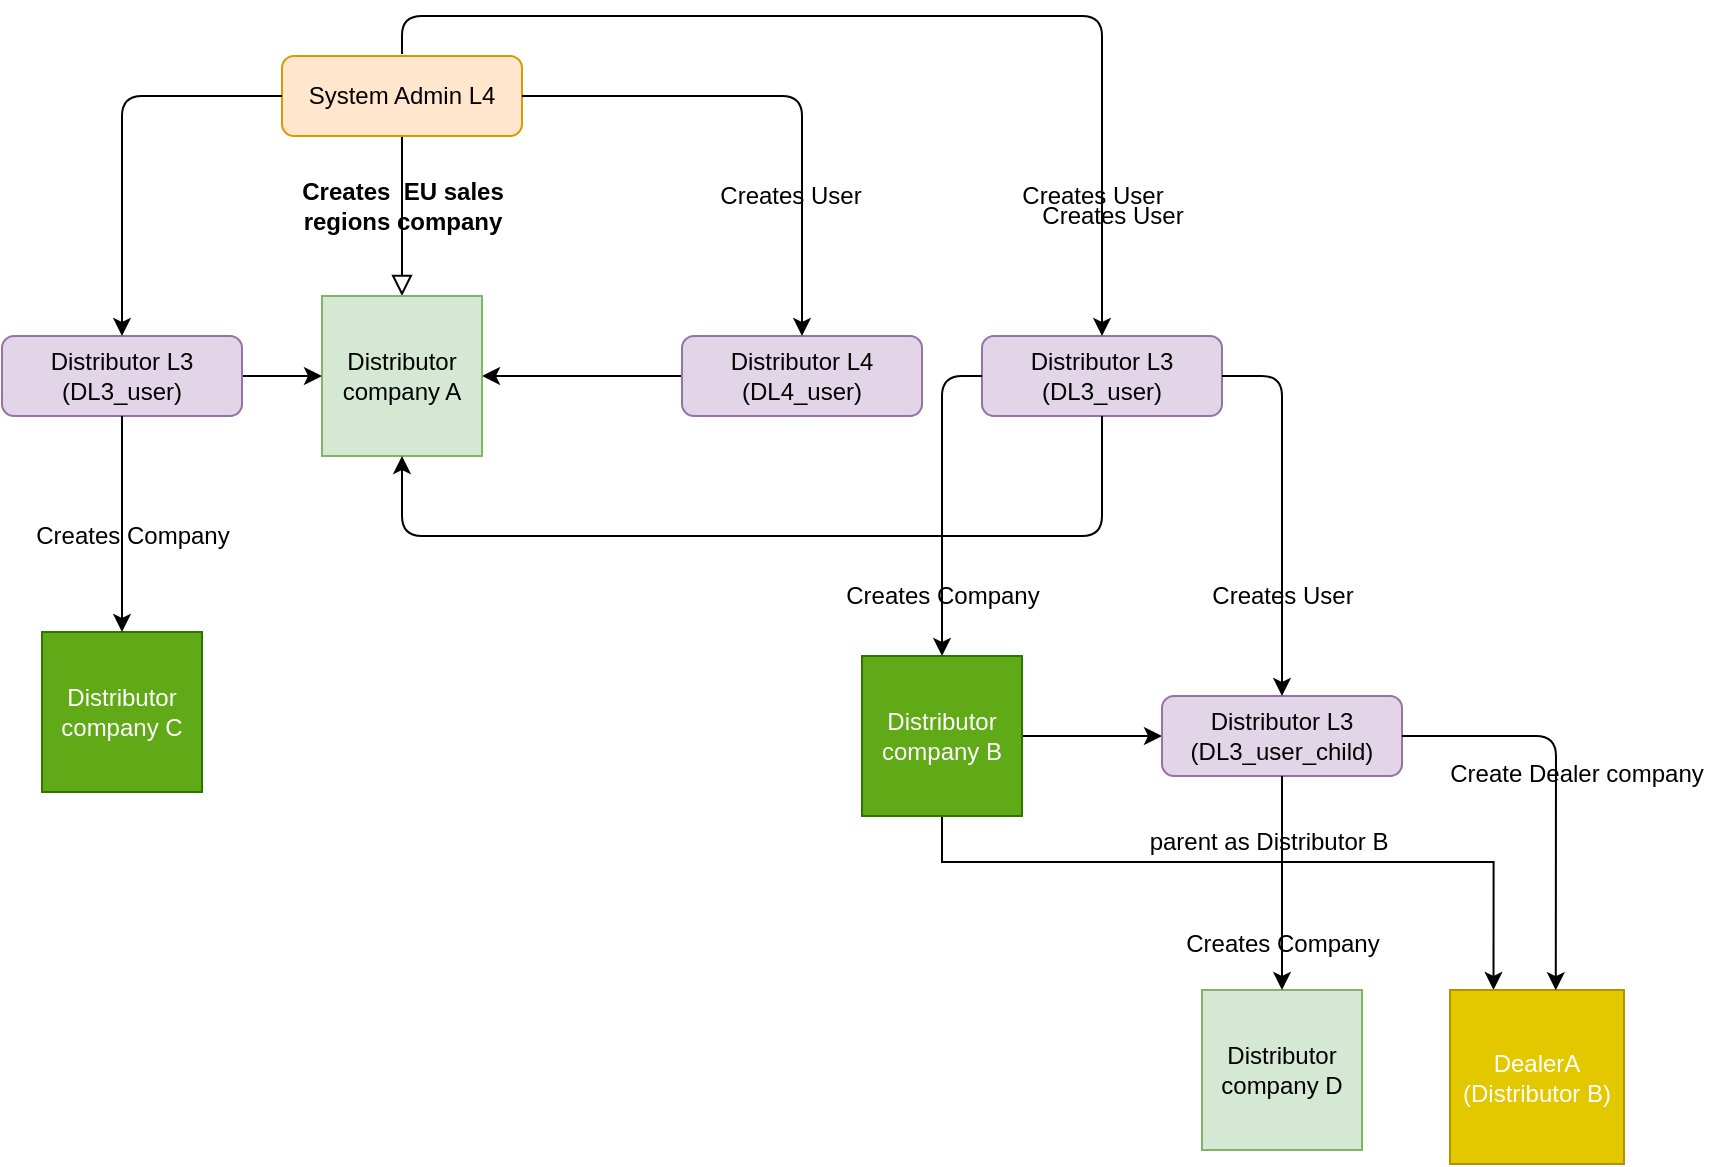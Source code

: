 <mxfile version="14.5.1" type="github">
  <diagram id="C5RBs43oDa-KdzZeNtuy" name="Page-1">
    <mxGraphModel dx="1271" dy="529" grid="0" gridSize="10" guides="1" tooltips="1" connect="1" arrows="1" fold="1" page="0" pageScale="1" pageWidth="827" pageHeight="1169" math="0" shadow="0">
      <root>
        <mxCell id="WIyWlLk6GJQsqaUBKTNV-0" />
        <mxCell id="WIyWlLk6GJQsqaUBKTNV-1" parent="WIyWlLk6GJQsqaUBKTNV-0" />
        <mxCell id="WIyWlLk6GJQsqaUBKTNV-2" value="" style="rounded=0;html=1;jettySize=auto;orthogonalLoop=1;fontSize=11;endArrow=block;endFill=0;endSize=8;strokeWidth=1;shadow=0;labelBackgroundColor=none;edgeStyle=orthogonalEdgeStyle;entryX=0.5;entryY=0;entryDx=0;entryDy=0;exitX=0.5;exitY=1;exitDx=0;exitDy=0;" parent="WIyWlLk6GJQsqaUBKTNV-1" source="WIyWlLk6GJQsqaUBKTNV-3" target="Gp6RCWNLvrXACnUw41Ad-8" edge="1">
          <mxGeometry relative="1" as="geometry">
            <mxPoint x="220" y="190" as="targetPoint" />
          </mxGeometry>
        </mxCell>
        <mxCell id="WIyWlLk6GJQsqaUBKTNV-3" value="System Admin L4" style="rounded=1;whiteSpace=wrap;html=1;fontSize=12;glass=0;strokeWidth=1;shadow=0;fillColor=#ffe6cc;strokeColor=#d79b00;" parent="WIyWlLk6GJQsqaUBKTNV-1" vertex="1">
          <mxGeometry x="160" y="80" width="120" height="40" as="geometry" />
        </mxCell>
        <mxCell id="Gp6RCWNLvrXACnUw41Ad-5" style="edgeStyle=orthogonalEdgeStyle;rounded=0;orthogonalLoop=1;jettySize=auto;html=1;" edge="1" parent="WIyWlLk6GJQsqaUBKTNV-1" source="WIyWlLk6GJQsqaUBKTNV-7" target="Gp6RCWNLvrXACnUw41Ad-8">
          <mxGeometry relative="1" as="geometry">
            <mxPoint x="275" y="240" as="targetPoint" />
          </mxGeometry>
        </mxCell>
        <mxCell id="WIyWlLk6GJQsqaUBKTNV-7" value="Distributor L4 (DL4_user)" style="rounded=1;whiteSpace=wrap;html=1;fontSize=12;glass=0;strokeWidth=1;shadow=0;fillColor=#e1d5e7;strokeColor=#9673a6;" parent="WIyWlLk6GJQsqaUBKTNV-1" vertex="1">
          <mxGeometry x="360" y="220" width="120" height="40" as="geometry" />
        </mxCell>
        <mxCell id="WIyWlLk6GJQsqaUBKTNV-8" value="No" style="rounded=0;html=1;jettySize=auto;orthogonalLoop=1;fontSize=11;endArrow=block;endFill=0;endSize=8;strokeWidth=1;shadow=0;labelBackgroundColor=none;edgeStyle=orthogonalEdgeStyle;" parent="WIyWlLk6GJQsqaUBKTNV-1" target="WIyWlLk6GJQsqaUBKTNV-11" edge="1">
          <mxGeometry x="0.333" y="20" relative="1" as="geometry">
            <mxPoint as="offset" />
            <mxPoint x="220" y="370" as="sourcePoint" />
          </mxGeometry>
        </mxCell>
        <mxCell id="WIyWlLk6GJQsqaUBKTNV-9" value="Yes" style="edgeStyle=orthogonalEdgeStyle;rounded=0;html=1;jettySize=auto;orthogonalLoop=1;fontSize=11;endArrow=block;endFill=0;endSize=8;strokeWidth=1;shadow=0;labelBackgroundColor=none;" parent="WIyWlLk6GJQsqaUBKTNV-1" target="WIyWlLk6GJQsqaUBKTNV-12" edge="1">
          <mxGeometry y="10" relative="1" as="geometry">
            <mxPoint as="offset" />
            <mxPoint x="270" y="330" as="sourcePoint" />
          </mxGeometry>
        </mxCell>
        <mxCell id="Gp6RCWNLvrXACnUw41Ad-2" value="&lt;b&gt;Creates&amp;nbsp; EU sales &lt;br&gt;regions company&lt;/b&gt;" style="text;html=1;align=center;verticalAlign=middle;resizable=0;points=[];autosize=1;" vertex="1" parent="WIyWlLk6GJQsqaUBKTNV-1">
          <mxGeometry x="160" y="140" width="120" height="30" as="geometry" />
        </mxCell>
        <mxCell id="Gp6RCWNLvrXACnUw41Ad-3" value="Creates User" style="text;html=1;align=center;verticalAlign=middle;resizable=0;points=[];autosize=1;" vertex="1" parent="WIyWlLk6GJQsqaUBKTNV-1">
          <mxGeometry x="369" y="140" width="90" height="20" as="geometry" />
        </mxCell>
        <mxCell id="Gp6RCWNLvrXACnUw41Ad-4" value="" style="endArrow=classic;html=1;exitX=1;exitY=0.5;exitDx=0;exitDy=0;entryX=0.5;entryY=0;entryDx=0;entryDy=0;" edge="1" parent="WIyWlLk6GJQsqaUBKTNV-1" source="WIyWlLk6GJQsqaUBKTNV-3" target="WIyWlLk6GJQsqaUBKTNV-7">
          <mxGeometry width="50" height="50" relative="1" as="geometry">
            <mxPoint x="390" y="340" as="sourcePoint" />
            <mxPoint x="440" y="290" as="targetPoint" />
            <Array as="points">
              <mxPoint x="420" y="100" />
            </Array>
          </mxGeometry>
        </mxCell>
        <mxCell id="Gp6RCWNLvrXACnUw41Ad-7" value="Distributor L3&lt;br&gt;(DL3_user)" style="rounded=1;whiteSpace=wrap;html=1;fontSize=12;glass=0;strokeWidth=1;shadow=0;fillColor=#e1d5e7;strokeColor=#9673a6;" vertex="1" parent="WIyWlLk6GJQsqaUBKTNV-1">
          <mxGeometry x="510" y="220" width="120" height="40" as="geometry" />
        </mxCell>
        <mxCell id="Gp6RCWNLvrXACnUw41Ad-8" value="Distributor company A" style="whiteSpace=wrap;html=1;aspect=fixed;fillColor=#d5e8d4;strokeColor=#82b366;" vertex="1" parent="WIyWlLk6GJQsqaUBKTNV-1">
          <mxGeometry x="180" y="200" width="80" height="80" as="geometry" />
        </mxCell>
        <mxCell id="Gp6RCWNLvrXACnUw41Ad-13" value="" style="endArrow=classic;html=1;entryX=0.5;entryY=0;entryDx=0;entryDy=0;" edge="1" parent="WIyWlLk6GJQsqaUBKTNV-1" target="Gp6RCWNLvrXACnUw41Ad-7">
          <mxGeometry width="50" height="50" relative="1" as="geometry">
            <mxPoint x="220" y="79" as="sourcePoint" />
            <mxPoint x="440" y="270" as="targetPoint" />
            <Array as="points">
              <mxPoint x="220" y="60" />
              <mxPoint x="570" y="60" />
            </Array>
          </mxGeometry>
        </mxCell>
        <mxCell id="Gp6RCWNLvrXACnUw41Ad-14" value="Creates User" style="text;html=1;align=center;verticalAlign=middle;resizable=0;points=[];autosize=1;" vertex="1" parent="WIyWlLk6GJQsqaUBKTNV-1">
          <mxGeometry x="520" y="140" width="90" height="20" as="geometry" />
        </mxCell>
        <mxCell id="Gp6RCWNLvrXACnUw41Ad-41" style="edgeStyle=orthogonalEdgeStyle;rounded=0;orthogonalLoop=1;jettySize=auto;html=1;entryX=0;entryY=0.5;entryDx=0;entryDy=0;" edge="1" parent="WIyWlLk6GJQsqaUBKTNV-1" source="Gp6RCWNLvrXACnUw41Ad-17" target="Gp6RCWNLvrXACnUw41Ad-26">
          <mxGeometry relative="1" as="geometry" />
        </mxCell>
        <mxCell id="Gp6RCWNLvrXACnUw41Ad-44" style="edgeStyle=orthogonalEdgeStyle;rounded=0;orthogonalLoop=1;jettySize=auto;html=1;exitX=0.5;exitY=1;exitDx=0;exitDy=0;entryX=0.25;entryY=0;entryDx=0;entryDy=0;" edge="1" parent="WIyWlLk6GJQsqaUBKTNV-1" source="Gp6RCWNLvrXACnUw41Ad-17" target="Gp6RCWNLvrXACnUw41Ad-42">
          <mxGeometry relative="1" as="geometry">
            <mxPoint x="774" y="557" as="targetPoint" />
            <Array as="points">
              <mxPoint x="490" y="483" />
              <mxPoint x="766" y="483" />
            </Array>
          </mxGeometry>
        </mxCell>
        <mxCell id="Gp6RCWNLvrXACnUw41Ad-17" value="Distributor company B" style="whiteSpace=wrap;html=1;aspect=fixed;fillColor=#60a917;strokeColor=#2D7600;fontColor=#ffffff;" vertex="1" parent="WIyWlLk6GJQsqaUBKTNV-1">
          <mxGeometry x="450" y="380" width="80" height="80" as="geometry" />
        </mxCell>
        <mxCell id="Gp6RCWNLvrXACnUw41Ad-18" value="" style="endArrow=classic;html=1;entryX=0.5;entryY=1;entryDx=0;entryDy=0;" edge="1" parent="WIyWlLk6GJQsqaUBKTNV-1" target="Gp6RCWNLvrXACnUw41Ad-8">
          <mxGeometry width="50" height="50" relative="1" as="geometry">
            <mxPoint x="570" y="260" as="sourcePoint" />
            <mxPoint x="440" y="260" as="targetPoint" />
            <Array as="points">
              <mxPoint x="570" y="320" />
              <mxPoint x="220" y="320" />
            </Array>
          </mxGeometry>
        </mxCell>
        <mxCell id="Gp6RCWNLvrXACnUw41Ad-21" value="Creates User" style="text;html=1;align=center;verticalAlign=middle;resizable=0;points=[];autosize=1;" vertex="1" parent="WIyWlLk6GJQsqaUBKTNV-1">
          <mxGeometry x="530" y="150" width="90" height="20" as="geometry" />
        </mxCell>
        <mxCell id="Gp6RCWNLvrXACnUw41Ad-23" value="Creates Company" style="text;html=1;align=center;verticalAlign=middle;resizable=0;points=[];autosize=1;" vertex="1" parent="WIyWlLk6GJQsqaUBKTNV-1">
          <mxGeometry x="435" y="340" width="110" height="20" as="geometry" />
        </mxCell>
        <mxCell id="Gp6RCWNLvrXACnUw41Ad-26" value="Distributor L3 (DL3_user_child)" style="rounded=1;whiteSpace=wrap;html=1;fontSize=12;glass=0;strokeWidth=1;shadow=0;fillColor=#e1d5e7;strokeColor=#9673a6;" vertex="1" parent="WIyWlLk6GJQsqaUBKTNV-1">
          <mxGeometry x="600" y="400" width="120" height="40" as="geometry" />
        </mxCell>
        <mxCell id="Gp6RCWNLvrXACnUw41Ad-27" value="Creates User" style="text;html=1;align=center;verticalAlign=middle;resizable=0;points=[];autosize=1;" vertex="1" parent="WIyWlLk6GJQsqaUBKTNV-1">
          <mxGeometry x="615" y="340" width="90" height="20" as="geometry" />
        </mxCell>
        <mxCell id="Gp6RCWNLvrXACnUw41Ad-29" value="" style="endArrow=classic;html=1;entryX=0.5;entryY=0;entryDx=0;entryDy=0;exitX=0;exitY=0.5;exitDx=0;exitDy=0;" edge="1" parent="WIyWlLk6GJQsqaUBKTNV-1" source="Gp6RCWNLvrXACnUw41Ad-7" target="Gp6RCWNLvrXACnUw41Ad-17">
          <mxGeometry width="50" height="50" relative="1" as="geometry">
            <mxPoint x="390" y="380" as="sourcePoint" />
            <mxPoint x="440" y="330" as="targetPoint" />
            <Array as="points">
              <mxPoint x="490" y="240" />
            </Array>
          </mxGeometry>
        </mxCell>
        <mxCell id="Gp6RCWNLvrXACnUw41Ad-30" value="" style="endArrow=classic;html=1;entryX=0.5;entryY=0;entryDx=0;entryDy=0;exitX=1;exitY=0.5;exitDx=0;exitDy=0;" edge="1" parent="WIyWlLk6GJQsqaUBKTNV-1" source="Gp6RCWNLvrXACnUw41Ad-7" target="Gp6RCWNLvrXACnUw41Ad-26">
          <mxGeometry width="50" height="50" relative="1" as="geometry">
            <mxPoint x="390" y="380" as="sourcePoint" />
            <mxPoint x="440" y="330" as="targetPoint" />
            <Array as="points">
              <mxPoint x="660" y="240" />
            </Array>
          </mxGeometry>
        </mxCell>
        <mxCell id="Gp6RCWNLvrXACnUw41Ad-34" style="edgeStyle=orthogonalEdgeStyle;rounded=0;orthogonalLoop=1;jettySize=auto;html=1;entryX=0;entryY=0.5;entryDx=0;entryDy=0;" edge="1" parent="WIyWlLk6GJQsqaUBKTNV-1" source="Gp6RCWNLvrXACnUw41Ad-32" target="Gp6RCWNLvrXACnUw41Ad-8">
          <mxGeometry relative="1" as="geometry" />
        </mxCell>
        <mxCell id="Gp6RCWNLvrXACnUw41Ad-32" value="Distributor L3&lt;br&gt;(DL3_user)" style="rounded=1;whiteSpace=wrap;html=1;fontSize=12;glass=0;strokeWidth=1;shadow=0;fillColor=#e1d5e7;strokeColor=#9673a6;" vertex="1" parent="WIyWlLk6GJQsqaUBKTNV-1">
          <mxGeometry x="20" y="220" width="120" height="40" as="geometry" />
        </mxCell>
        <mxCell id="Gp6RCWNLvrXACnUw41Ad-33" value="" style="endArrow=classic;html=1;exitX=0;exitY=0.5;exitDx=0;exitDy=0;entryX=0.5;entryY=0;entryDx=0;entryDy=0;" edge="1" parent="WIyWlLk6GJQsqaUBKTNV-1" source="WIyWlLk6GJQsqaUBKTNV-3" target="Gp6RCWNLvrXACnUw41Ad-32">
          <mxGeometry width="50" height="50" relative="1" as="geometry">
            <mxPoint x="390" y="310" as="sourcePoint" />
            <mxPoint x="80" y="216" as="targetPoint" />
            <Array as="points">
              <mxPoint x="80" y="100" />
              <mxPoint x="80" y="180" />
            </Array>
          </mxGeometry>
        </mxCell>
        <mxCell id="Gp6RCWNLvrXACnUw41Ad-35" value="Distributor company C" style="whiteSpace=wrap;html=1;aspect=fixed;fillColor=#60a917;strokeColor=#2D7600;fontColor=#ffffff;" vertex="1" parent="WIyWlLk6GJQsqaUBKTNV-1">
          <mxGeometry x="40" y="368" width="80" height="80" as="geometry" />
        </mxCell>
        <mxCell id="Gp6RCWNLvrXACnUw41Ad-36" value="" style="endArrow=classic;html=1;entryX=0.5;entryY=0;entryDx=0;entryDy=0;exitX=0.5;exitY=1;exitDx=0;exitDy=0;" edge="1" parent="WIyWlLk6GJQsqaUBKTNV-1" target="Gp6RCWNLvrXACnUw41Ad-35" source="Gp6RCWNLvrXACnUw41Ad-32">
          <mxGeometry width="50" height="50" relative="1" as="geometry">
            <mxPoint x="520" y="250" as="sourcePoint" />
            <mxPoint x="450" y="340" as="targetPoint" />
            <Array as="points" />
          </mxGeometry>
        </mxCell>
        <mxCell id="Gp6RCWNLvrXACnUw41Ad-37" value="Creates Company" style="text;html=1;align=center;verticalAlign=middle;resizable=0;points=[];autosize=1;" vertex="1" parent="WIyWlLk6GJQsqaUBKTNV-1">
          <mxGeometry x="30" y="310" width="110" height="20" as="geometry" />
        </mxCell>
        <mxCell id="Gp6RCWNLvrXACnUw41Ad-38" value="Distributor company D" style="whiteSpace=wrap;html=1;aspect=fixed;fillColor=#d5e8d4;strokeColor=#82b366;" vertex="1" parent="WIyWlLk6GJQsqaUBKTNV-1">
          <mxGeometry x="620" y="547" width="80" height="80" as="geometry" />
        </mxCell>
        <mxCell id="Gp6RCWNLvrXACnUw41Ad-39" value="" style="endArrow=classic;html=1;entryX=0.5;entryY=0;entryDx=0;entryDy=0;exitX=0.5;exitY=1;exitDx=0;exitDy=0;" edge="1" parent="WIyWlLk6GJQsqaUBKTNV-1" source="Gp6RCWNLvrXACnUw41Ad-26" target="Gp6RCWNLvrXACnUw41Ad-38">
          <mxGeometry width="50" height="50" relative="1" as="geometry">
            <mxPoint x="604" y="410" as="sourcePoint" />
            <mxPoint x="584" y="550" as="targetPoint" />
            <Array as="points" />
          </mxGeometry>
        </mxCell>
        <mxCell id="Gp6RCWNLvrXACnUw41Ad-40" value="Creates Company" style="text;html=1;align=center;verticalAlign=middle;resizable=0;points=[];autosize=1;" vertex="1" parent="WIyWlLk6GJQsqaUBKTNV-1">
          <mxGeometry x="605" y="514" width="110" height="20" as="geometry" />
        </mxCell>
        <mxCell id="Gp6RCWNLvrXACnUw41Ad-42" value="DealerA &lt;br&gt;(Distributor B)" style="whiteSpace=wrap;html=1;aspect=fixed;fillColor=#e3c800;strokeColor=#B09500;fontColor=#ffffff;" vertex="1" parent="WIyWlLk6GJQsqaUBKTNV-1">
          <mxGeometry x="744" y="547" width="87" height="87" as="geometry" />
        </mxCell>
        <mxCell id="Gp6RCWNLvrXACnUw41Ad-43" value="" style="endArrow=classic;html=1;entryX=0.608;entryY=0.001;entryDx=0;entryDy=0;exitX=1;exitY=0.5;exitDx=0;exitDy=0;entryPerimeter=0;" edge="1" parent="WIyWlLk6GJQsqaUBKTNV-1" source="Gp6RCWNLvrXACnUw41Ad-26" target="Gp6RCWNLvrXACnUw41Ad-42">
          <mxGeometry width="50" height="50" relative="1" as="geometry">
            <mxPoint x="640" y="250" as="sourcePoint" />
            <mxPoint x="670" y="410" as="targetPoint" />
            <Array as="points">
              <mxPoint x="797" y="420" />
            </Array>
          </mxGeometry>
        </mxCell>
        <mxCell id="Gp6RCWNLvrXACnUw41Ad-45" value="parent as Distributor B" style="text;html=1;align=center;verticalAlign=middle;resizable=0;points=[];autosize=1;" vertex="1" parent="WIyWlLk6GJQsqaUBKTNV-1">
          <mxGeometry x="588.5" y="464" width="129" height="18" as="geometry" />
        </mxCell>
        <mxCell id="Gp6RCWNLvrXACnUw41Ad-46" value="Create Dealer company" style="text;html=1;align=center;verticalAlign=middle;resizable=0;points=[];autosize=1;" vertex="1" parent="WIyWlLk6GJQsqaUBKTNV-1">
          <mxGeometry x="738" y="430" width="137" height="18" as="geometry" />
        </mxCell>
      </root>
    </mxGraphModel>
  </diagram>
</mxfile>
